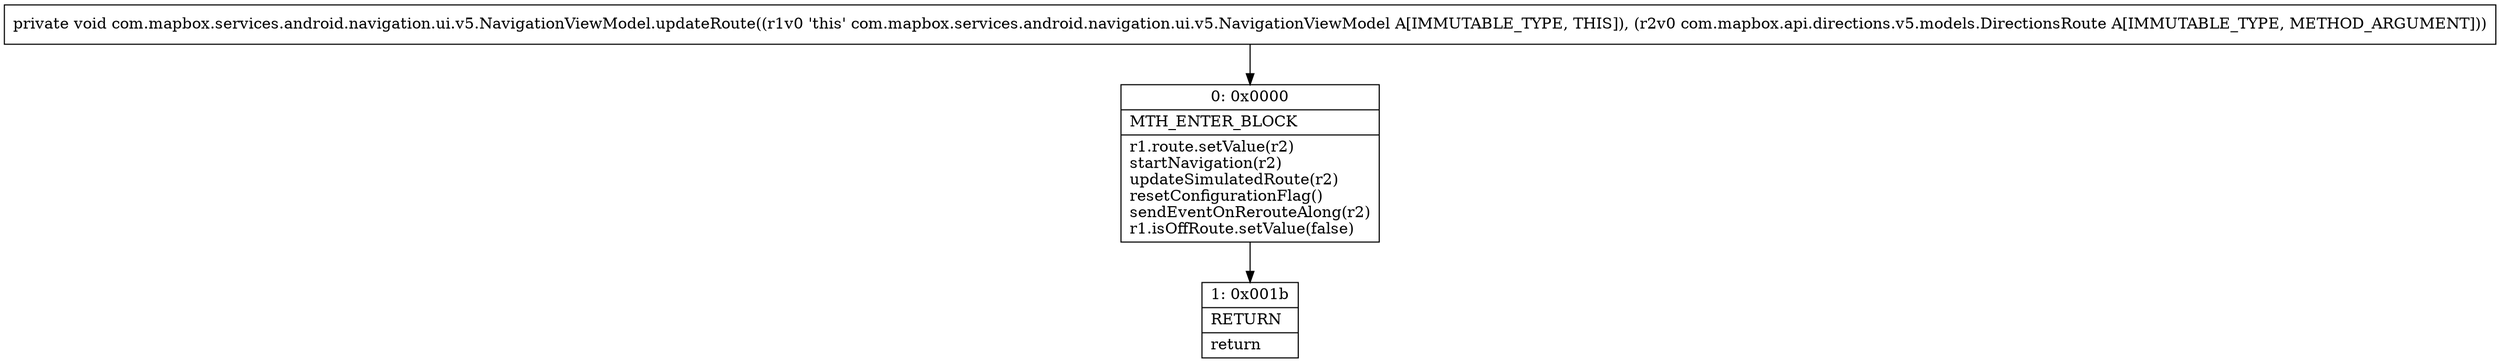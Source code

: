 digraph "CFG forcom.mapbox.services.android.navigation.ui.v5.NavigationViewModel.updateRoute(Lcom\/mapbox\/api\/directions\/v5\/models\/DirectionsRoute;)V" {
Node_0 [shape=record,label="{0\:\ 0x0000|MTH_ENTER_BLOCK\l|r1.route.setValue(r2)\lstartNavigation(r2)\lupdateSimulatedRoute(r2)\lresetConfigurationFlag()\lsendEventOnRerouteAlong(r2)\lr1.isOffRoute.setValue(false)\l}"];
Node_1 [shape=record,label="{1\:\ 0x001b|RETURN\l|return\l}"];
MethodNode[shape=record,label="{private void com.mapbox.services.android.navigation.ui.v5.NavigationViewModel.updateRoute((r1v0 'this' com.mapbox.services.android.navigation.ui.v5.NavigationViewModel A[IMMUTABLE_TYPE, THIS]), (r2v0 com.mapbox.api.directions.v5.models.DirectionsRoute A[IMMUTABLE_TYPE, METHOD_ARGUMENT])) }"];
MethodNode -> Node_0;
Node_0 -> Node_1;
}

